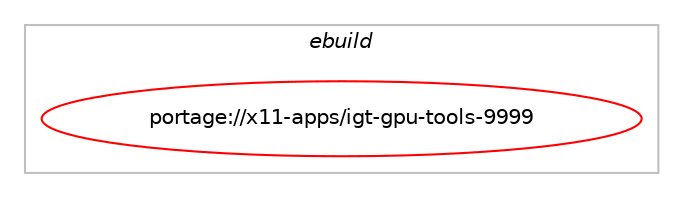digraph prolog {

# *************
# Graph options
# *************

newrank=true;
concentrate=true;
compound=true;
graph [rankdir=LR,fontname=Helvetica,fontsize=10,ranksep=1.5];#, ranksep=2.5, nodesep=0.2];
edge  [arrowhead=vee];
node  [fontname=Helvetica,fontsize=10];

# **********
# The ebuild
# **********

subgraph cluster_leftcol {
color=gray;
label=<<i>ebuild</i>>;
id [label="portage://x11-apps/igt-gpu-tools-9999", color=red, width=4, href="../x11-apps/igt-gpu-tools-9999.svg"];
}

# ****************
# The dependencies
# ****************

subgraph cluster_midcol {
color=gray;
label=<<i>dependencies</i>>;
subgraph cluster_compile {
fillcolor="#eeeeee";
style=filled;
label=<<i>compile</i>>;
# *** BEGIN UNKNOWN DEPENDENCY TYPE (TODO) ***
# id -> equal(use_conditional_group(positive,chamelium,portage://x11-apps/igt-gpu-tools-9999,[package_dependency(portage://x11-apps/igt-gpu-tools-9999,install,no,dev-libs,xmlrpc-c,none,[,,],any_same_slot,[use(enable(curl),none)]),package_dependency(portage://x11-apps/igt-gpu-tools-9999,install,no,sci-libs,gsl,none,[,,],any_same_slot,[]),package_dependency(portage://x11-apps/igt-gpu-tools-9999,install,no,media-libs,alsa-lib,none,[,,],[],[])]))
# *** END UNKNOWN DEPENDENCY TYPE (TODO) ***

# *** BEGIN UNKNOWN DEPENDENCY TYPE (TODO) ***
# id -> equal(use_conditional_group(positive,doc,portage://x11-apps/igt-gpu-tools-9999,[package_dependency(portage://x11-apps/igt-gpu-tools-9999,install,no,dev-util,gtk-doc,greaterequal,[1.25,,-r1,1.25-r1],[],[])]))
# *** END UNKNOWN DEPENDENCY TYPE (TODO) ***

# *** BEGIN UNKNOWN DEPENDENCY TYPE (TODO) ***
# id -> equal(use_conditional_group(positive,man,portage://x11-apps/igt-gpu-tools-9999,[package_dependency(portage://x11-apps/igt-gpu-tools-9999,install,no,dev-python,docutils,none,[,,],[],[])]))
# *** END UNKNOWN DEPENDENCY TYPE (TODO) ***

# *** BEGIN UNKNOWN DEPENDENCY TYPE (TODO) ***
# id -> equal(use_conditional_group(positive,overlay,portage://x11-apps/igt-gpu-tools-9999,[package_dependency(portage://x11-apps/igt-gpu-tools-9999,install,no,dev-util,peg,greaterequal,[0.1.18,,,0.1.18],[],[]),package_dependency(portage://x11-apps/igt-gpu-tools-9999,install,no,x11-base,xorg-proto,none,[,,],[],[])]))
# *** END UNKNOWN DEPENDENCY TYPE (TODO) ***

# *** BEGIN UNKNOWN DEPENDENCY TYPE (TODO) ***
# id -> equal(use_conditional_group(positive,overlay,portage://x11-apps/igt-gpu-tools-9999,[package_dependency(portage://x11-apps/igt-gpu-tools-9999,install,no,x11-libs,libXrandr,greaterequal,[1.3,,,1.3],[],[]),use_conditional_group(positive,xv,portage://x11-apps/igt-gpu-tools-9999,[package_dependency(portage://x11-apps/igt-gpu-tools-9999,install,no,x11-libs,libX11,none,[,,],[],[]),package_dependency(portage://x11-apps/igt-gpu-tools-9999,install,no,x11-libs,libXext,none,[,,],[],[]),package_dependency(portage://x11-apps/igt-gpu-tools-9999,install,no,x11-libs,libXv,none,[,,],[],[])])]))
# *** END UNKNOWN DEPENDENCY TYPE (TODO) ***

# *** BEGIN UNKNOWN DEPENDENCY TYPE (TODO) ***
# id -> equal(use_conditional_group(positive,runner,portage://x11-apps/igt-gpu-tools-9999,[package_dependency(portage://x11-apps/igt-gpu-tools-9999,install,no,dev-libs,json-c,none,[,,],any_same_slot,[])]))
# *** END UNKNOWN DEPENDENCY TYPE (TODO) ***

# *** BEGIN UNKNOWN DEPENDENCY TYPE (TODO) ***
# id -> equal(use_conditional_group(positive,unwind,portage://x11-apps/igt-gpu-tools-9999,[package_dependency(portage://x11-apps/igt-gpu-tools-9999,install,no,sys-libs,libunwind,none,[,,],any_same_slot,[])]))
# *** END UNKNOWN DEPENDENCY TYPE (TODO) ***

# *** BEGIN UNKNOWN DEPENDENCY TYPE (TODO) ***
# id -> equal(use_conditional_group(positive,valgrind,portage://x11-apps/igt-gpu-tools-9999,[package_dependency(portage://x11-apps/igt-gpu-tools-9999,install,no,dev-debug,valgrind,none,[,,],[],[])]))
# *** END UNKNOWN DEPENDENCY TYPE (TODO) ***

# *** BEGIN UNKNOWN DEPENDENCY TYPE (TODO) ***
# id -> equal(use_conditional_group(positive,video_cards_intel,portage://x11-apps/igt-gpu-tools-9999,[package_dependency(portage://x11-apps/igt-gpu-tools-9999,install,no,app-alternatives,yacc,none,[,,],[],[]),package_dependency(portage://x11-apps/igt-gpu-tools-9999,install,no,app-alternatives,lex,none,[,,],[],[])]))
# *** END UNKNOWN DEPENDENCY TYPE (TODO) ***

# *** BEGIN UNKNOWN DEPENDENCY TYPE (TODO) ***
# id -> equal(package_dependency(portage://x11-apps/igt-gpu-tools-9999,install,no,dev-libs,elfutils,none,[,,],[],[]))
# *** END UNKNOWN DEPENDENCY TYPE (TODO) ***

# *** BEGIN UNKNOWN DEPENDENCY TYPE (TODO) ***
# id -> equal(package_dependency(portage://x11-apps/igt-gpu-tools-9999,install,no,dev-libs,glib,none,[,,],[slot(2)],[]))
# *** END UNKNOWN DEPENDENCY TYPE (TODO) ***

# *** BEGIN UNKNOWN DEPENDENCY TYPE (TODO) ***
# id -> equal(package_dependency(portage://x11-apps/igt-gpu-tools-9999,install,no,sys-apps,kmod,none,[,,],[],[]))
# *** END UNKNOWN DEPENDENCY TYPE (TODO) ***

# *** BEGIN UNKNOWN DEPENDENCY TYPE (TODO) ***
# id -> equal(package_dependency(portage://x11-apps/igt-gpu-tools-9999,install,no,sys-libs,zlib,none,[,,],any_same_slot,[]))
# *** END UNKNOWN DEPENDENCY TYPE (TODO) ***

# *** BEGIN UNKNOWN DEPENDENCY TYPE (TODO) ***
# id -> equal(package_dependency(portage://x11-apps/igt-gpu-tools-9999,install,no,sys-process,procps,none,[,,],any_same_slot,[]))
# *** END UNKNOWN DEPENDENCY TYPE (TODO) ***

# *** BEGIN UNKNOWN DEPENDENCY TYPE (TODO) ***
# id -> equal(package_dependency(portage://x11-apps/igt-gpu-tools-9999,install,no,virtual,libudev,none,[,,],any_same_slot,[]))
# *** END UNKNOWN DEPENDENCY TYPE (TODO) ***

# *** BEGIN UNKNOWN DEPENDENCY TYPE (TODO) ***
# id -> equal(package_dependency(portage://x11-apps/igt-gpu-tools-9999,install,no,x11-libs,cairo,greaterequal,[1.12.0,,,1.12.0],[],[use(optenable(X),none)]))
# *** END UNKNOWN DEPENDENCY TYPE (TODO) ***

# *** BEGIN UNKNOWN DEPENDENCY TYPE (TODO) ***
# id -> equal(package_dependency(portage://x11-apps/igt-gpu-tools-9999,install,no,x11-libs,libdrm,greaterequal,[2.4.82,,,2.4.82],[],[use(optenable(video_cards_amdgpu),none),use(optenable(video_cards_intel),none),use(optenable(video_cards_nouveau),none)]))
# *** END UNKNOWN DEPENDENCY TYPE (TODO) ***

# *** BEGIN UNKNOWN DEPENDENCY TYPE (TODO) ***
# id -> equal(package_dependency(portage://x11-apps/igt-gpu-tools-9999,install,no,x11-libs,libpciaccess,greaterequal,[0.10,,,0.10],[],[]))
# *** END UNKNOWN DEPENDENCY TYPE (TODO) ***

# *** BEGIN UNKNOWN DEPENDENCY TYPE (TODO) ***
# id -> equal(package_dependency(portage://x11-apps/igt-gpu-tools-9999,install,no,x11-libs,pixman,none,[,,],[],[]))
# *** END UNKNOWN DEPENDENCY TYPE (TODO) ***

}
subgraph cluster_compileandrun {
fillcolor="#eeeeee";
style=filled;
label=<<i>compile and run</i>>;
}
subgraph cluster_run {
fillcolor="#eeeeee";
style=filled;
label=<<i>run</i>>;
# *** BEGIN UNKNOWN DEPENDENCY TYPE (TODO) ***
# id -> equal(use_conditional_group(positive,chamelium,portage://x11-apps/igt-gpu-tools-9999,[package_dependency(portage://x11-apps/igt-gpu-tools-9999,run,no,dev-libs,xmlrpc-c,none,[,,],any_same_slot,[use(enable(curl),none)]),package_dependency(portage://x11-apps/igt-gpu-tools-9999,run,no,sci-libs,gsl,none,[,,],any_same_slot,[]),package_dependency(portage://x11-apps/igt-gpu-tools-9999,run,no,media-libs,alsa-lib,none,[,,],[],[])]))
# *** END UNKNOWN DEPENDENCY TYPE (TODO) ***

# *** BEGIN UNKNOWN DEPENDENCY TYPE (TODO) ***
# id -> equal(use_conditional_group(positive,overlay,portage://x11-apps/igt-gpu-tools-9999,[package_dependency(portage://x11-apps/igt-gpu-tools-9999,run,no,x11-libs,libXrandr,greaterequal,[1.3,,,1.3],[],[]),use_conditional_group(positive,xv,portage://x11-apps/igt-gpu-tools-9999,[package_dependency(portage://x11-apps/igt-gpu-tools-9999,run,no,x11-libs,libX11,none,[,,],[],[]),package_dependency(portage://x11-apps/igt-gpu-tools-9999,run,no,x11-libs,libXext,none,[,,],[],[]),package_dependency(portage://x11-apps/igt-gpu-tools-9999,run,no,x11-libs,libXv,none,[,,],[],[])])]))
# *** END UNKNOWN DEPENDENCY TYPE (TODO) ***

# *** BEGIN UNKNOWN DEPENDENCY TYPE (TODO) ***
# id -> equal(use_conditional_group(positive,runner,portage://x11-apps/igt-gpu-tools-9999,[package_dependency(portage://x11-apps/igt-gpu-tools-9999,run,no,dev-libs,json-c,none,[,,],any_same_slot,[])]))
# *** END UNKNOWN DEPENDENCY TYPE (TODO) ***

# *** BEGIN UNKNOWN DEPENDENCY TYPE (TODO) ***
# id -> equal(use_conditional_group(positive,unwind,portage://x11-apps/igt-gpu-tools-9999,[package_dependency(portage://x11-apps/igt-gpu-tools-9999,run,no,sys-libs,libunwind,none,[,,],any_same_slot,[])]))
# *** END UNKNOWN DEPENDENCY TYPE (TODO) ***

# *** BEGIN UNKNOWN DEPENDENCY TYPE (TODO) ***
# id -> equal(use_conditional_group(positive,valgrind,portage://x11-apps/igt-gpu-tools-9999,[package_dependency(portage://x11-apps/igt-gpu-tools-9999,run,no,dev-debug,valgrind,none,[,,],[],[])]))
# *** END UNKNOWN DEPENDENCY TYPE (TODO) ***

# *** BEGIN UNKNOWN DEPENDENCY TYPE (TODO) ***
# id -> equal(package_dependency(portage://x11-apps/igt-gpu-tools-9999,run,no,dev-libs,elfutils,none,[,,],[],[]))
# *** END UNKNOWN DEPENDENCY TYPE (TODO) ***

# *** BEGIN UNKNOWN DEPENDENCY TYPE (TODO) ***
# id -> equal(package_dependency(portage://x11-apps/igt-gpu-tools-9999,run,no,dev-libs,glib,none,[,,],[slot(2)],[]))
# *** END UNKNOWN DEPENDENCY TYPE (TODO) ***

# *** BEGIN UNKNOWN DEPENDENCY TYPE (TODO) ***
# id -> equal(package_dependency(portage://x11-apps/igt-gpu-tools-9999,run,no,sys-apps,kmod,none,[,,],[],[]))
# *** END UNKNOWN DEPENDENCY TYPE (TODO) ***

# *** BEGIN UNKNOWN DEPENDENCY TYPE (TODO) ***
# id -> equal(package_dependency(portage://x11-apps/igt-gpu-tools-9999,run,no,sys-libs,zlib,none,[,,],any_same_slot,[]))
# *** END UNKNOWN DEPENDENCY TYPE (TODO) ***

# *** BEGIN UNKNOWN DEPENDENCY TYPE (TODO) ***
# id -> equal(package_dependency(portage://x11-apps/igt-gpu-tools-9999,run,no,sys-process,procps,none,[,,],any_same_slot,[]))
# *** END UNKNOWN DEPENDENCY TYPE (TODO) ***

# *** BEGIN UNKNOWN DEPENDENCY TYPE (TODO) ***
# id -> equal(package_dependency(portage://x11-apps/igt-gpu-tools-9999,run,no,virtual,libudev,none,[,,],any_same_slot,[]))
# *** END UNKNOWN DEPENDENCY TYPE (TODO) ***

# *** BEGIN UNKNOWN DEPENDENCY TYPE (TODO) ***
# id -> equal(package_dependency(portage://x11-apps/igt-gpu-tools-9999,run,no,x11-libs,cairo,greaterequal,[1.12.0,,,1.12.0],[],[use(optenable(X),none)]))
# *** END UNKNOWN DEPENDENCY TYPE (TODO) ***

# *** BEGIN UNKNOWN DEPENDENCY TYPE (TODO) ***
# id -> equal(package_dependency(portage://x11-apps/igt-gpu-tools-9999,run,no,x11-libs,libdrm,greaterequal,[2.4.82,,,2.4.82],[],[use(optenable(video_cards_amdgpu),none),use(optenable(video_cards_intel),none),use(optenable(video_cards_nouveau),none)]))
# *** END UNKNOWN DEPENDENCY TYPE (TODO) ***

# *** BEGIN UNKNOWN DEPENDENCY TYPE (TODO) ***
# id -> equal(package_dependency(portage://x11-apps/igt-gpu-tools-9999,run,no,x11-libs,libpciaccess,greaterequal,[0.10,,,0.10],[],[]))
# *** END UNKNOWN DEPENDENCY TYPE (TODO) ***

# *** BEGIN UNKNOWN DEPENDENCY TYPE (TODO) ***
# id -> equal(package_dependency(portage://x11-apps/igt-gpu-tools-9999,run,no,x11-libs,pixman,none,[,,],[],[]))
# *** END UNKNOWN DEPENDENCY TYPE (TODO) ***

}
}

# **************
# The candidates
# **************

subgraph cluster_choices {
rank=same;
color=gray;
label=<<i>candidates</i>>;

}

}
